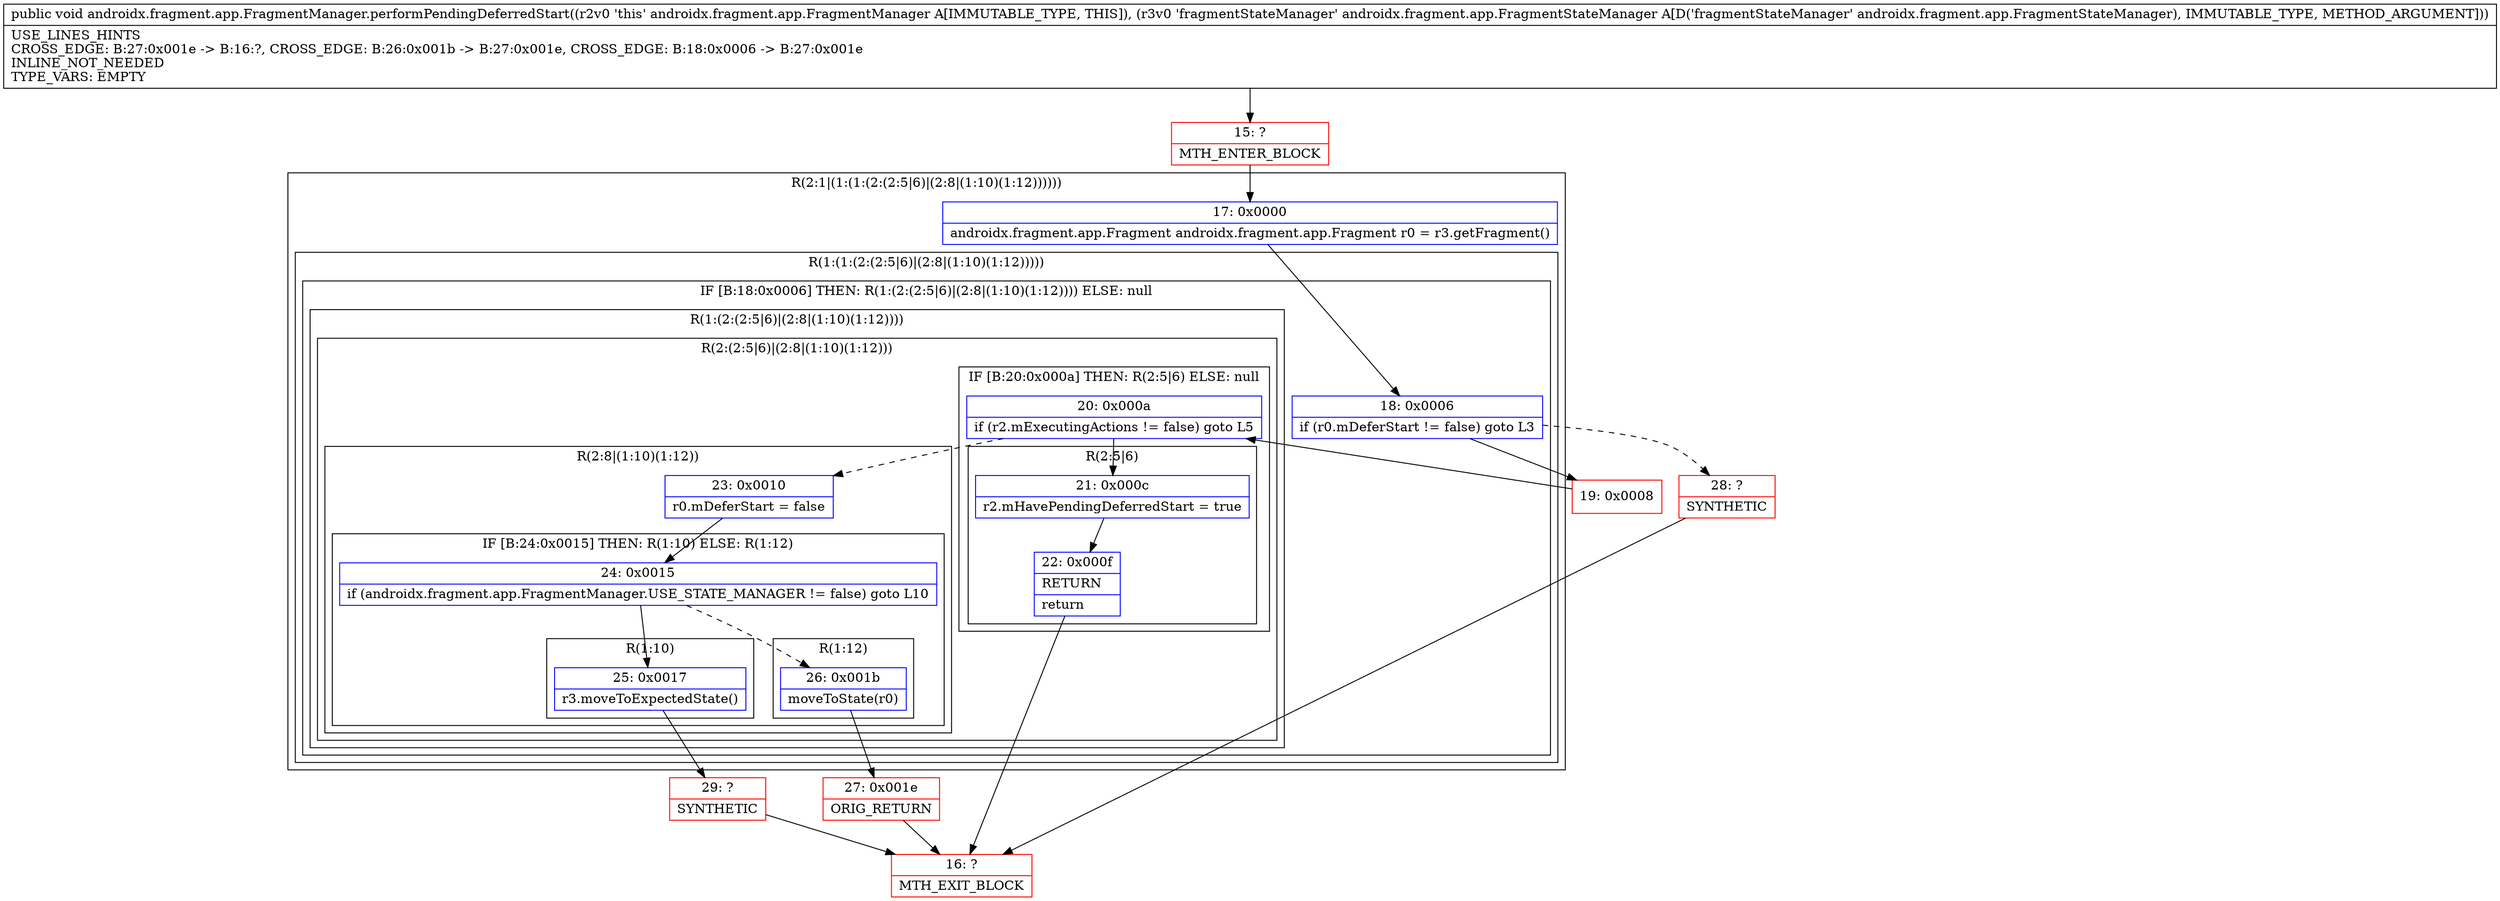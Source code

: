digraph "CFG forandroidx.fragment.app.FragmentManager.performPendingDeferredStart(Landroidx\/fragment\/app\/FragmentStateManager;)V" {
subgraph cluster_Region_374693612 {
label = "R(2:1|(1:(1:(2:(2:5|6)|(2:8|(1:10)(1:12))))))";
node [shape=record,color=blue];
Node_17 [shape=record,label="{17\:\ 0x0000|androidx.fragment.app.Fragment androidx.fragment.app.Fragment r0 = r3.getFragment()\l}"];
subgraph cluster_Region_1657087869 {
label = "R(1:(1:(2:(2:5|6)|(2:8|(1:10)(1:12)))))";
node [shape=record,color=blue];
subgraph cluster_IfRegion_1168385127 {
label = "IF [B:18:0x0006] THEN: R(1:(2:(2:5|6)|(2:8|(1:10)(1:12)))) ELSE: null";
node [shape=record,color=blue];
Node_18 [shape=record,label="{18\:\ 0x0006|if (r0.mDeferStart != false) goto L3\l}"];
subgraph cluster_Region_411296788 {
label = "R(1:(2:(2:5|6)|(2:8|(1:10)(1:12))))";
node [shape=record,color=blue];
subgraph cluster_Region_1061466675 {
label = "R(2:(2:5|6)|(2:8|(1:10)(1:12)))";
node [shape=record,color=blue];
subgraph cluster_IfRegion_2024938482 {
label = "IF [B:20:0x000a] THEN: R(2:5|6) ELSE: null";
node [shape=record,color=blue];
Node_20 [shape=record,label="{20\:\ 0x000a|if (r2.mExecutingActions != false) goto L5\l}"];
subgraph cluster_Region_856106326 {
label = "R(2:5|6)";
node [shape=record,color=blue];
Node_21 [shape=record,label="{21\:\ 0x000c|r2.mHavePendingDeferredStart = true\l}"];
Node_22 [shape=record,label="{22\:\ 0x000f|RETURN\l|return\l}"];
}
}
subgraph cluster_Region_467112852 {
label = "R(2:8|(1:10)(1:12))";
node [shape=record,color=blue];
Node_23 [shape=record,label="{23\:\ 0x0010|r0.mDeferStart = false\l}"];
subgraph cluster_IfRegion_883147878 {
label = "IF [B:24:0x0015] THEN: R(1:10) ELSE: R(1:12)";
node [shape=record,color=blue];
Node_24 [shape=record,label="{24\:\ 0x0015|if (androidx.fragment.app.FragmentManager.USE_STATE_MANAGER != false) goto L10\l}"];
subgraph cluster_Region_778845675 {
label = "R(1:10)";
node [shape=record,color=blue];
Node_25 [shape=record,label="{25\:\ 0x0017|r3.moveToExpectedState()\l}"];
}
subgraph cluster_Region_1167305663 {
label = "R(1:12)";
node [shape=record,color=blue];
Node_26 [shape=record,label="{26\:\ 0x001b|moveToState(r0)\l}"];
}
}
}
}
}
}
}
}
Node_15 [shape=record,color=red,label="{15\:\ ?|MTH_ENTER_BLOCK\l}"];
Node_19 [shape=record,color=red,label="{19\:\ 0x0008}"];
Node_16 [shape=record,color=red,label="{16\:\ ?|MTH_EXIT_BLOCK\l}"];
Node_29 [shape=record,color=red,label="{29\:\ ?|SYNTHETIC\l}"];
Node_27 [shape=record,color=red,label="{27\:\ 0x001e|ORIG_RETURN\l}"];
Node_28 [shape=record,color=red,label="{28\:\ ?|SYNTHETIC\l}"];
MethodNode[shape=record,label="{public void androidx.fragment.app.FragmentManager.performPendingDeferredStart((r2v0 'this' androidx.fragment.app.FragmentManager A[IMMUTABLE_TYPE, THIS]), (r3v0 'fragmentStateManager' androidx.fragment.app.FragmentStateManager A[D('fragmentStateManager' androidx.fragment.app.FragmentStateManager), IMMUTABLE_TYPE, METHOD_ARGUMENT]))  | USE_LINES_HINTS\lCROSS_EDGE: B:27:0x001e \-\> B:16:?, CROSS_EDGE: B:26:0x001b \-\> B:27:0x001e, CROSS_EDGE: B:18:0x0006 \-\> B:27:0x001e\lINLINE_NOT_NEEDED\lTYPE_VARS: EMPTY\l}"];
MethodNode -> Node_15;Node_17 -> Node_18;
Node_18 -> Node_19;
Node_18 -> Node_28[style=dashed];
Node_20 -> Node_21;
Node_20 -> Node_23[style=dashed];
Node_21 -> Node_22;
Node_22 -> Node_16;
Node_23 -> Node_24;
Node_24 -> Node_25;
Node_24 -> Node_26[style=dashed];
Node_25 -> Node_29;
Node_26 -> Node_27;
Node_15 -> Node_17;
Node_19 -> Node_20;
Node_29 -> Node_16;
Node_27 -> Node_16;
Node_28 -> Node_16;
}


